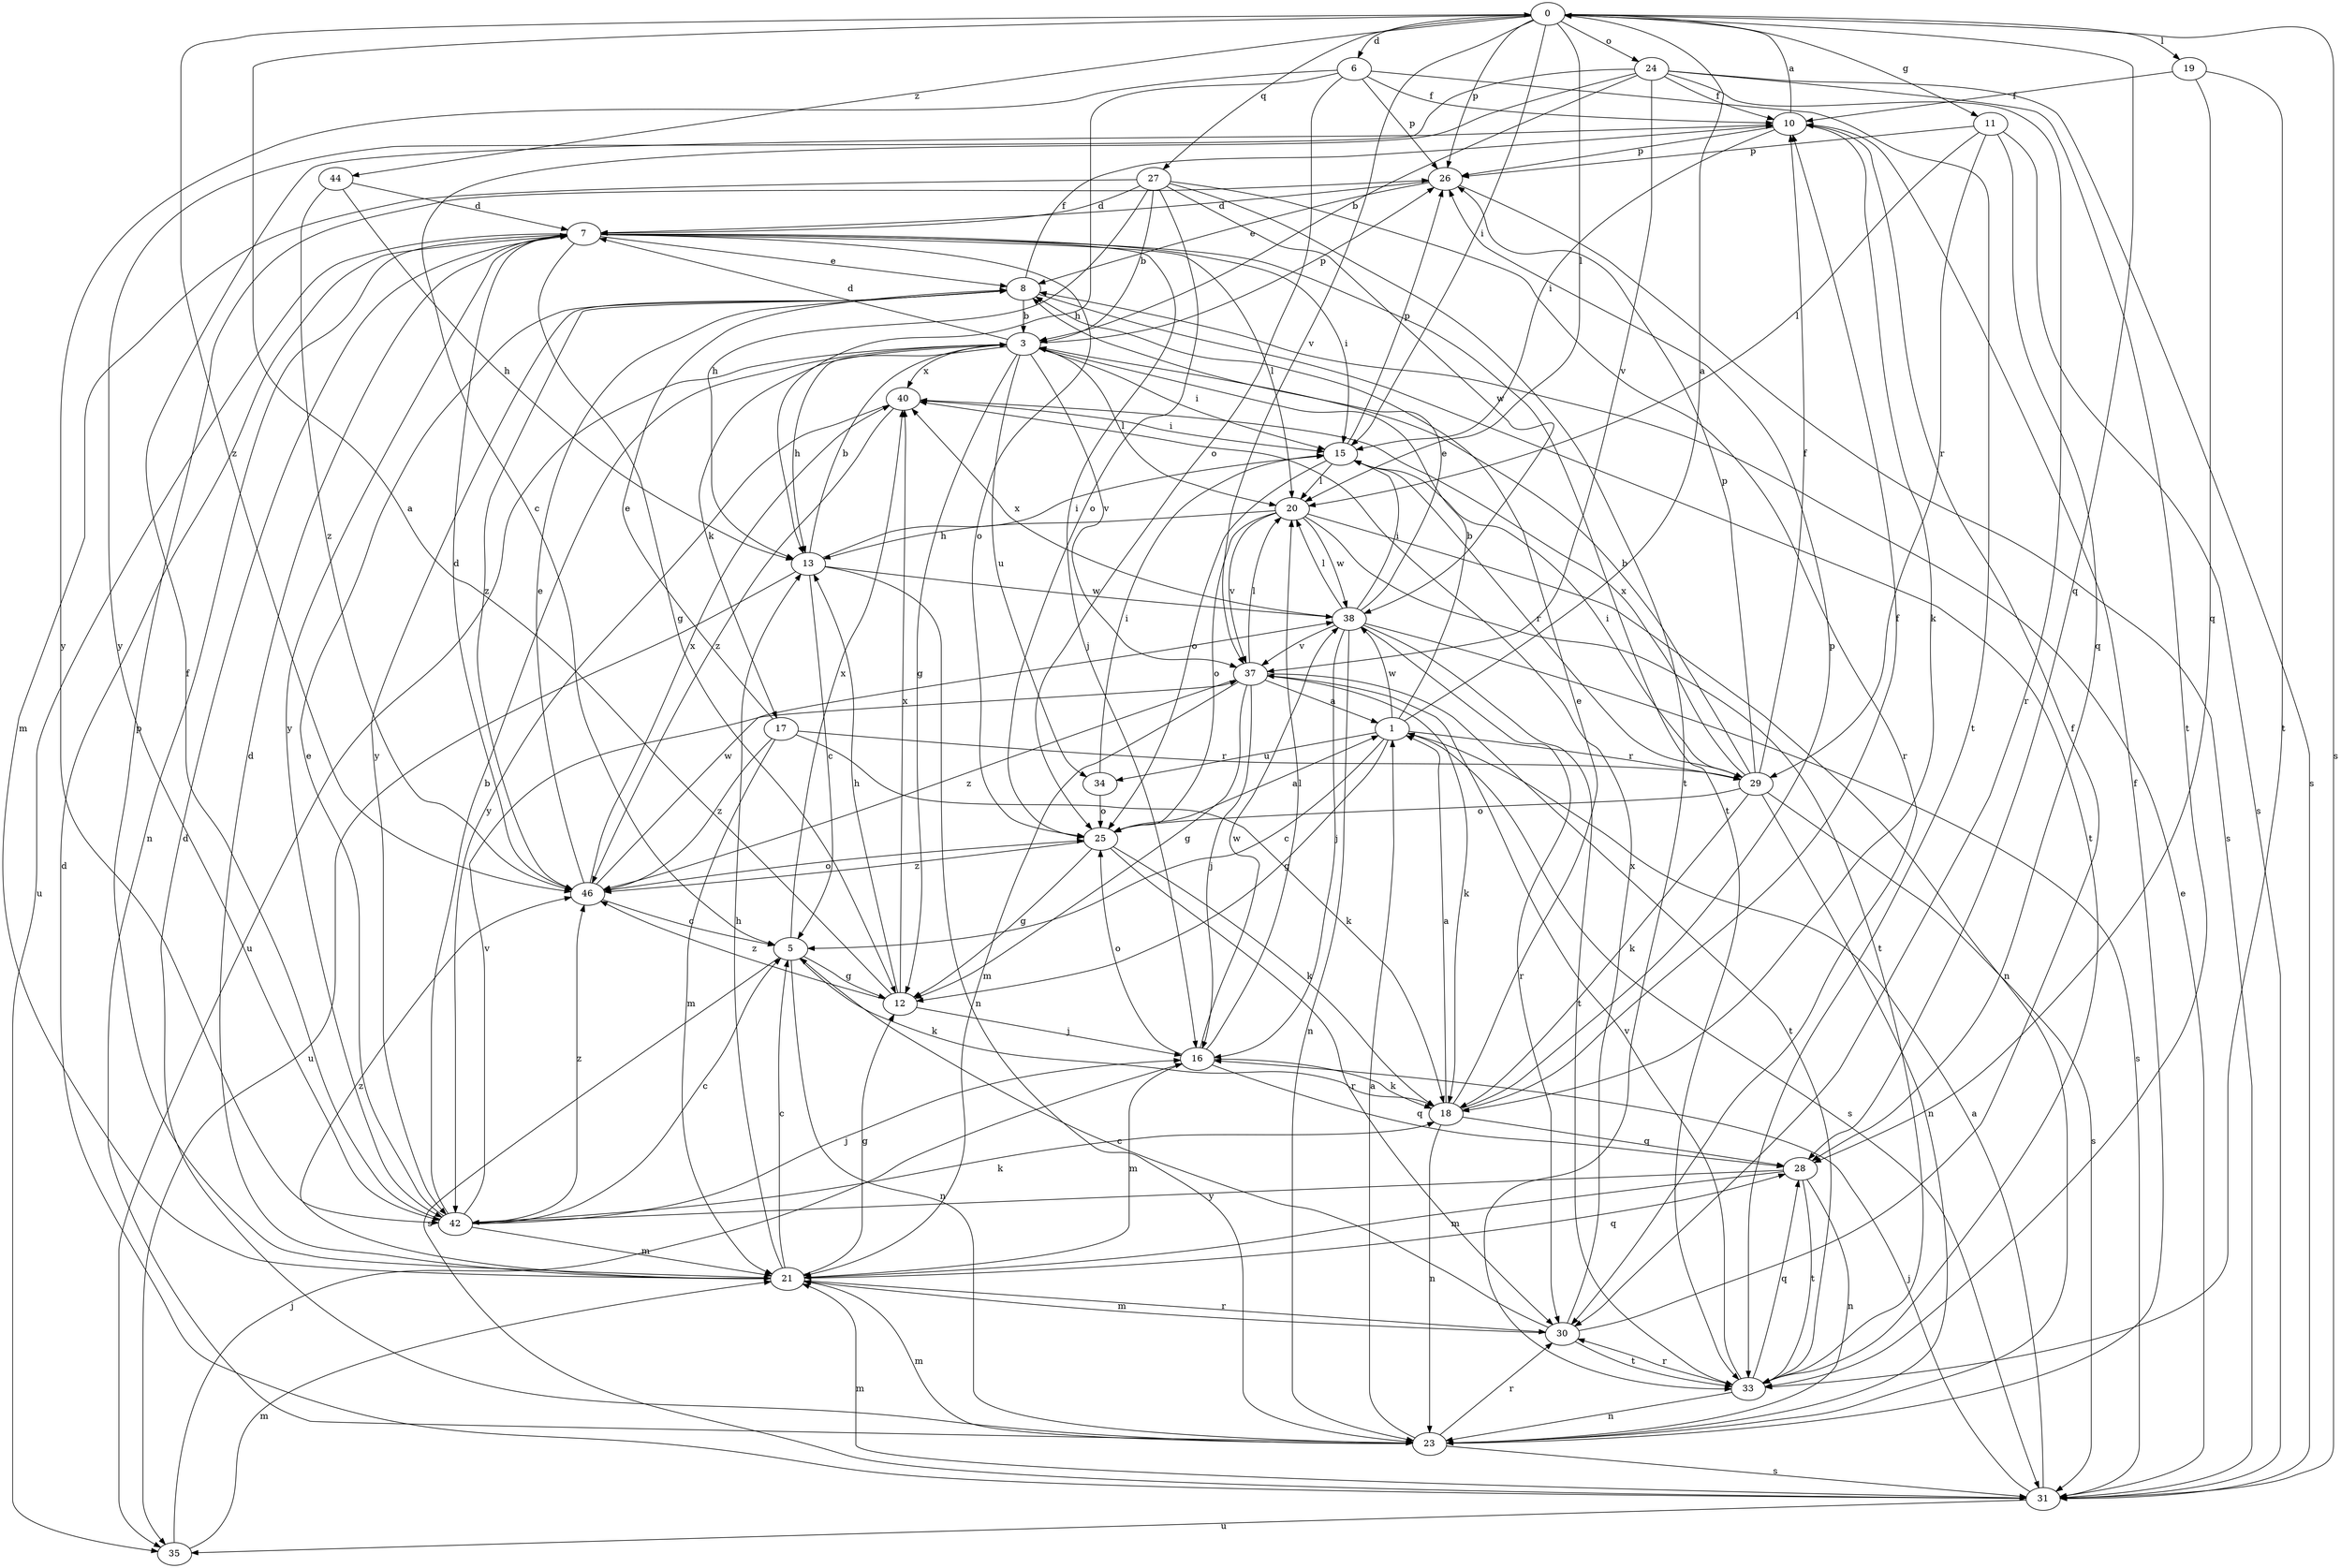 strict digraph  {
0;
1;
3;
5;
6;
7;
8;
10;
11;
12;
13;
15;
16;
17;
18;
19;
20;
21;
23;
24;
25;
26;
27;
28;
29;
30;
31;
33;
34;
35;
37;
38;
40;
42;
44;
46;
0 -> 6  [label=d];
0 -> 11  [label=g];
0 -> 15  [label=i];
0 -> 19  [label=l];
0 -> 20  [label=l];
0 -> 24  [label=o];
0 -> 26  [label=p];
0 -> 27  [label=q];
0 -> 28  [label=q];
0 -> 31  [label=s];
0 -> 37  [label=v];
0 -> 44  [label=z];
0 -> 46  [label=z];
1 -> 0  [label=a];
1 -> 3  [label=b];
1 -> 5  [label=c];
1 -> 12  [label=g];
1 -> 29  [label=r];
1 -> 31  [label=s];
1 -> 34  [label=u];
1 -> 38  [label=w];
3 -> 7  [label=d];
3 -> 12  [label=g];
3 -> 13  [label=h];
3 -> 15  [label=i];
3 -> 17  [label=k];
3 -> 20  [label=l];
3 -> 26  [label=p];
3 -> 34  [label=u];
3 -> 35  [label=u];
3 -> 37  [label=v];
3 -> 40  [label=x];
5 -> 12  [label=g];
5 -> 18  [label=k];
5 -> 23  [label=n];
5 -> 31  [label=s];
5 -> 40  [label=x];
6 -> 10  [label=f];
6 -> 13  [label=h];
6 -> 25  [label=o];
6 -> 26  [label=p];
6 -> 33  [label=t];
6 -> 42  [label=y];
7 -> 8  [label=e];
7 -> 12  [label=g];
7 -> 15  [label=i];
7 -> 16  [label=j];
7 -> 20  [label=l];
7 -> 23  [label=n];
7 -> 25  [label=o];
7 -> 33  [label=t];
7 -> 35  [label=u];
7 -> 42  [label=y];
8 -> 3  [label=b];
8 -> 10  [label=f];
8 -> 33  [label=t];
8 -> 42  [label=y];
8 -> 46  [label=z];
10 -> 0  [label=a];
10 -> 15  [label=i];
10 -> 18  [label=k];
10 -> 26  [label=p];
11 -> 20  [label=l];
11 -> 26  [label=p];
11 -> 28  [label=q];
11 -> 29  [label=r];
11 -> 31  [label=s];
12 -> 0  [label=a];
12 -> 13  [label=h];
12 -> 16  [label=j];
12 -> 40  [label=x];
12 -> 46  [label=z];
13 -> 3  [label=b];
13 -> 5  [label=c];
13 -> 15  [label=i];
13 -> 23  [label=n];
13 -> 35  [label=u];
13 -> 38  [label=w];
15 -> 20  [label=l];
15 -> 25  [label=o];
15 -> 26  [label=p];
15 -> 29  [label=r];
16 -> 18  [label=k];
16 -> 20  [label=l];
16 -> 21  [label=m];
16 -> 25  [label=o];
16 -> 28  [label=q];
16 -> 38  [label=w];
17 -> 8  [label=e];
17 -> 18  [label=k];
17 -> 21  [label=m];
17 -> 29  [label=r];
17 -> 46  [label=z];
18 -> 1  [label=a];
18 -> 8  [label=e];
18 -> 10  [label=f];
18 -> 23  [label=n];
18 -> 26  [label=p];
18 -> 28  [label=q];
19 -> 10  [label=f];
19 -> 28  [label=q];
19 -> 33  [label=t];
20 -> 13  [label=h];
20 -> 23  [label=n];
20 -> 25  [label=o];
20 -> 33  [label=t];
20 -> 37  [label=v];
20 -> 38  [label=w];
21 -> 5  [label=c];
21 -> 7  [label=d];
21 -> 12  [label=g];
21 -> 13  [label=h];
21 -> 26  [label=p];
21 -> 28  [label=q];
21 -> 30  [label=r];
21 -> 46  [label=z];
23 -> 1  [label=a];
23 -> 7  [label=d];
23 -> 10  [label=f];
23 -> 21  [label=m];
23 -> 30  [label=r];
23 -> 31  [label=s];
24 -> 3  [label=b];
24 -> 5  [label=c];
24 -> 10  [label=f];
24 -> 30  [label=r];
24 -> 31  [label=s];
24 -> 33  [label=t];
24 -> 37  [label=v];
24 -> 42  [label=y];
25 -> 1  [label=a];
25 -> 12  [label=g];
25 -> 18  [label=k];
25 -> 30  [label=r];
25 -> 46  [label=z];
26 -> 7  [label=d];
26 -> 8  [label=e];
26 -> 31  [label=s];
27 -> 3  [label=b];
27 -> 7  [label=d];
27 -> 13  [label=h];
27 -> 21  [label=m];
27 -> 25  [label=o];
27 -> 30  [label=r];
27 -> 33  [label=t];
27 -> 38  [label=w];
28 -> 21  [label=m];
28 -> 23  [label=n];
28 -> 33  [label=t];
28 -> 42  [label=y];
29 -> 3  [label=b];
29 -> 10  [label=f];
29 -> 15  [label=i];
29 -> 18  [label=k];
29 -> 23  [label=n];
29 -> 25  [label=o];
29 -> 26  [label=p];
29 -> 31  [label=s];
29 -> 40  [label=x];
30 -> 5  [label=c];
30 -> 10  [label=f];
30 -> 21  [label=m];
30 -> 33  [label=t];
30 -> 40  [label=x];
31 -> 1  [label=a];
31 -> 7  [label=d];
31 -> 8  [label=e];
31 -> 16  [label=j];
31 -> 21  [label=m];
31 -> 35  [label=u];
33 -> 23  [label=n];
33 -> 28  [label=q];
33 -> 30  [label=r];
33 -> 37  [label=v];
34 -> 15  [label=i];
34 -> 25  [label=o];
35 -> 16  [label=j];
35 -> 21  [label=m];
37 -> 1  [label=a];
37 -> 12  [label=g];
37 -> 16  [label=j];
37 -> 18  [label=k];
37 -> 20  [label=l];
37 -> 21  [label=m];
37 -> 33  [label=t];
37 -> 46  [label=z];
38 -> 8  [label=e];
38 -> 15  [label=i];
38 -> 16  [label=j];
38 -> 20  [label=l];
38 -> 23  [label=n];
38 -> 30  [label=r];
38 -> 31  [label=s];
38 -> 33  [label=t];
38 -> 37  [label=v];
38 -> 40  [label=x];
40 -> 15  [label=i];
40 -> 42  [label=y];
40 -> 46  [label=z];
42 -> 3  [label=b];
42 -> 5  [label=c];
42 -> 8  [label=e];
42 -> 10  [label=f];
42 -> 16  [label=j];
42 -> 18  [label=k];
42 -> 21  [label=m];
42 -> 37  [label=v];
42 -> 46  [label=z];
44 -> 7  [label=d];
44 -> 13  [label=h];
44 -> 46  [label=z];
46 -> 5  [label=c];
46 -> 7  [label=d];
46 -> 8  [label=e];
46 -> 25  [label=o];
46 -> 38  [label=w];
46 -> 40  [label=x];
}
